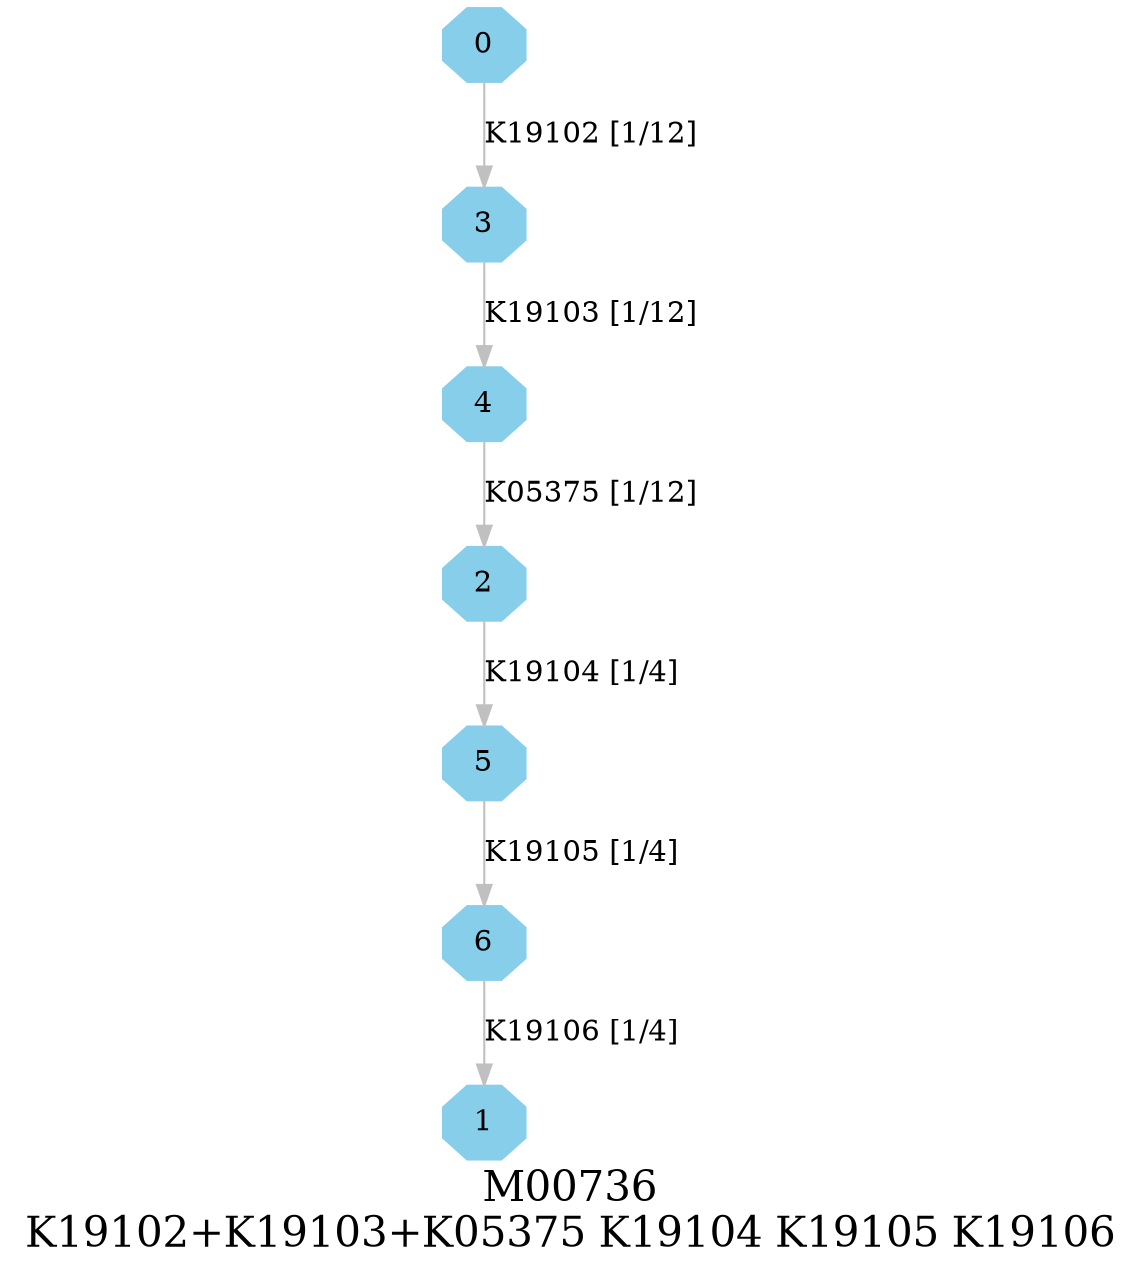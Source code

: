 digraph G {
graph [label="M00736
K19102+K19103+K05375 K19104 K19105 K19106",fontsize=20];
node [shape=box,style=filled];
edge [len=3,color=grey];
{node [width=.3,height=.3,shape=octagon,style=filled,color=skyblue] 0 1 2 3 4 5 6 }
0 -> 3 [label="K19102 [1/12]"];
2 -> 5 [label="K19104 [1/4]"];
3 -> 4 [label="K19103 [1/12]"];
4 -> 2 [label="K05375 [1/12]"];
5 -> 6 [label="K19105 [1/4]"];
6 -> 1 [label="K19106 [1/4]"];
}